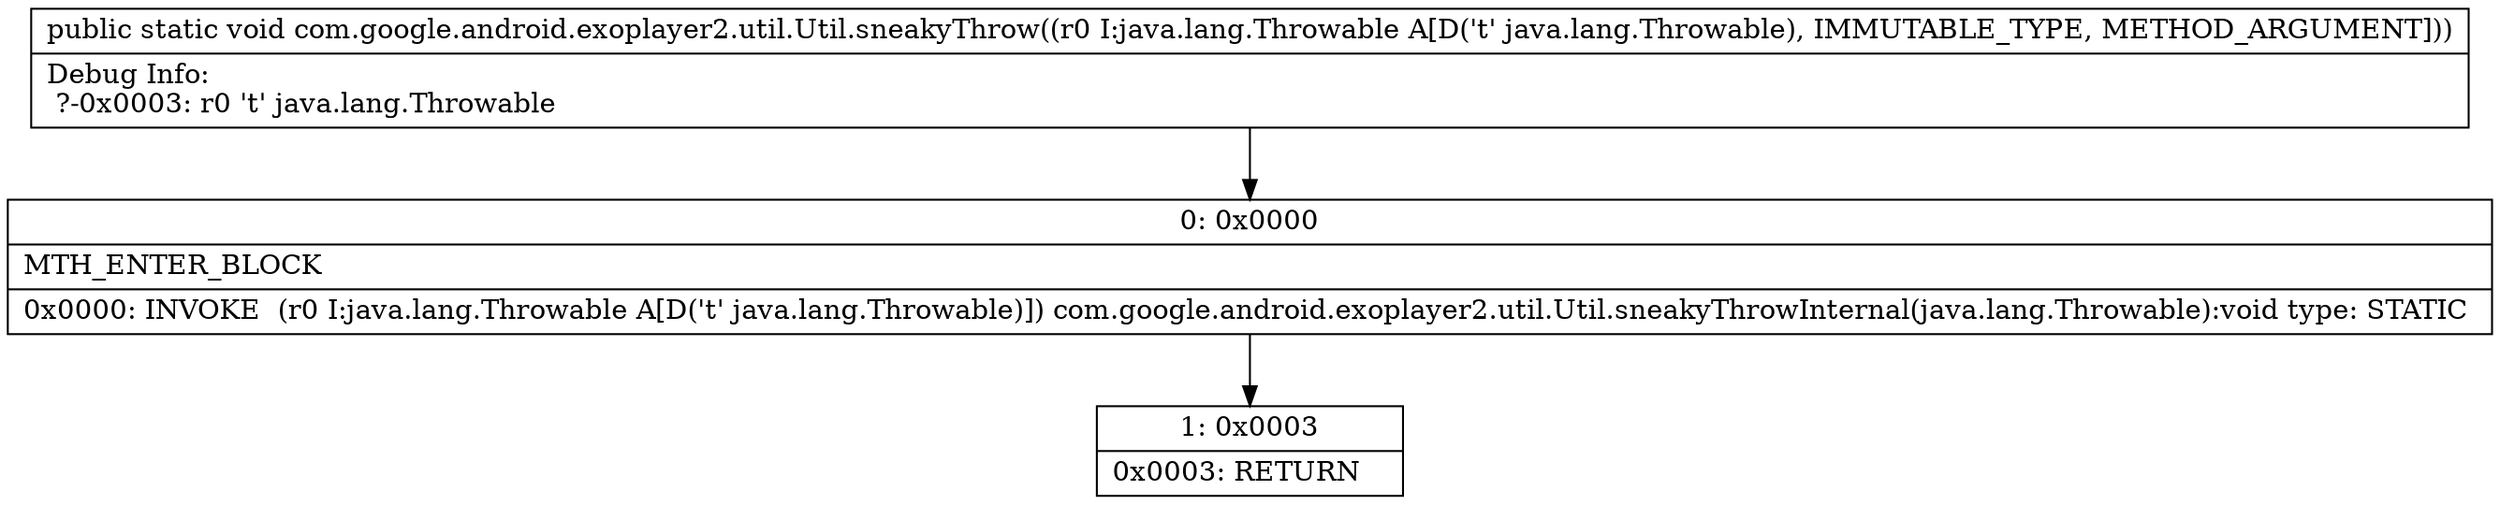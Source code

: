 digraph "CFG forcom.google.android.exoplayer2.util.Util.sneakyThrow(Ljava\/lang\/Throwable;)V" {
Node_0 [shape=record,label="{0\:\ 0x0000|MTH_ENTER_BLOCK\l|0x0000: INVOKE  (r0 I:java.lang.Throwable A[D('t' java.lang.Throwable)]) com.google.android.exoplayer2.util.Util.sneakyThrowInternal(java.lang.Throwable):void type: STATIC \l}"];
Node_1 [shape=record,label="{1\:\ 0x0003|0x0003: RETURN   \l}"];
MethodNode[shape=record,label="{public static void com.google.android.exoplayer2.util.Util.sneakyThrow((r0 I:java.lang.Throwable A[D('t' java.lang.Throwable), IMMUTABLE_TYPE, METHOD_ARGUMENT]))  | Debug Info:\l  ?\-0x0003: r0 't' java.lang.Throwable\l}"];
MethodNode -> Node_0;
Node_0 -> Node_1;
}

